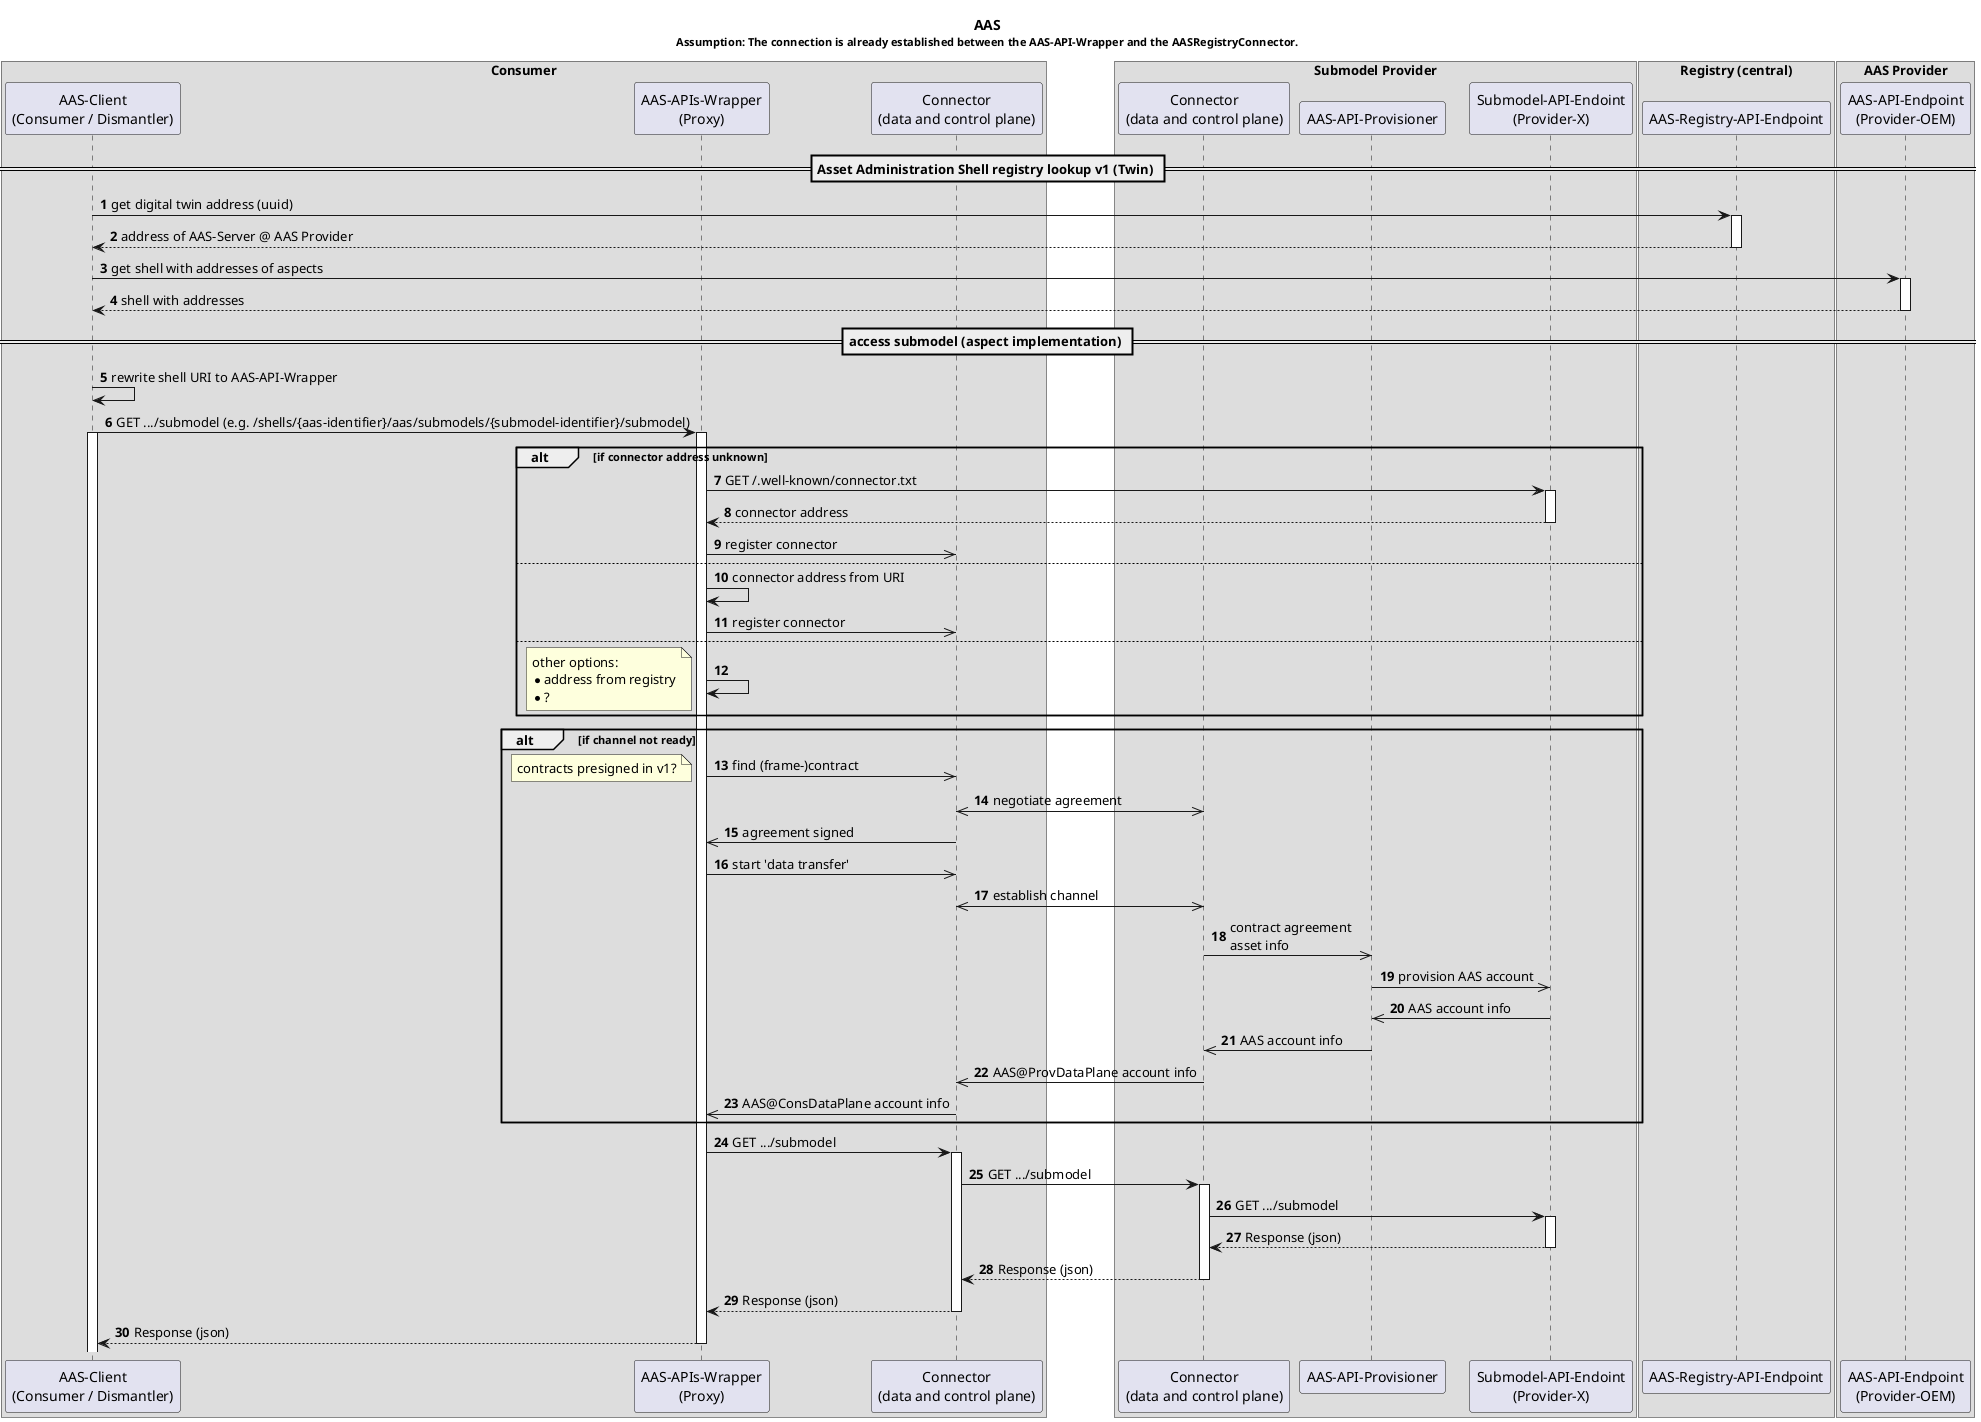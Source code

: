 @startuml
autonumber
box "Consumer"
participant AASClient as "AAS-Client\n(Consumer / Dismantler)"
participant AASAPIWrapper as "AAS-APIs-Wrapper\n(Proxy)"
participant ConsumerConnector as "Connector\n(data and control plane)"
end box

box "Submodel Provider"
participant SubmodelProviderConnector as "Connector\n(data and control plane)"
participant AASAPIWrapperProvider as "AAS-API-Provisioner"
participant SubmodelBackendServer as "Submodel-API-Endoint\n(Provider-X)"
end box

box "Registry (central)"
participant AASRegistryService as "AAS-Registry-API-Endpoint"
end box

box "AAS Provider"
participant AASServer as "AAS-API-Endpoint\n(Provider-OEM)"
end box



title
 **AAS**
 <sub>Assumption: The connection is already established between the AAS-API-Wrapper and the AASRegistryConnector.</sub>
end title


== Asset Administration Shell registry lookup v1 (Twin) ==
AASClient -> AASRegistryService ++: get digital twin address (uuid)
return address of AAS-Server @ AAS Provider

AASClient -> AASServer ++: get shell with addresses of aspects
return  shell with addresses


== access submodel (aspect implementation) ==
AASClient -> AASClient: rewrite shell URI to AAS-API-Wrapper

AASClient -> AASAPIWrapper ++: GET .../submodel (e.g. /shells/{aas-identifier}/aas/submodels/{submodel-identifier}/submodel)
activate  AASClient

alt if connector address unknown
AASAPIWrapper -> SubmodelBackendServer ++: GET /.well-known/connector.txt
return connector address
AASAPIWrapper ->> ConsumerConnector: register connector
else
AASAPIWrapper -> AASAPIWrapper: connector address from URI
AASAPIWrapper ->> ConsumerConnector: register connector
else
AASAPIWrapper -> AASAPIWrapper:
note left: other options:\n* address from registry\n* ?
end


alt if channel not ready
AASAPIWrapper ->> ConsumerConnector: find (frame-)contract
note left: contracts presigned in v1?
ConsumerConnector <<->> SubmodelProviderConnector: negotiate agreement
AASAPIWrapper <<- ConsumerConnector: agreement signed
AASAPIWrapper ->> ConsumerConnector: start 'data transfer'
ConsumerConnector <<->> SubmodelProviderConnector: establish channel
SubmodelProviderConnector ->> AASAPIWrapperProvider: contract agreement\nasset info
AASAPIWrapperProvider ->> SubmodelBackendServer: provision AAS account
AASAPIWrapperProvider <<- SubmodelBackendServer: AAS account info
SubmodelProviderConnector <<- AASAPIWrapperProvider: AAS account info
ConsumerConnector <<- SubmodelProviderConnector: AAS@ProvDataPlane account info
AASAPIWrapper <<- ConsumerConnector: AAS@ConsDataPlane account info


end

AASAPIWrapper -> ConsumerConnector ++: GET .../submodel
ConsumerConnector -> SubmodelProviderConnector ++: GET .../submodel
SubmodelProviderConnector -> SubmodelBackendServer ++: GET .../submodel
return Response (json)
return Response (json)
return Response (json)
return Response (json)
@enduml